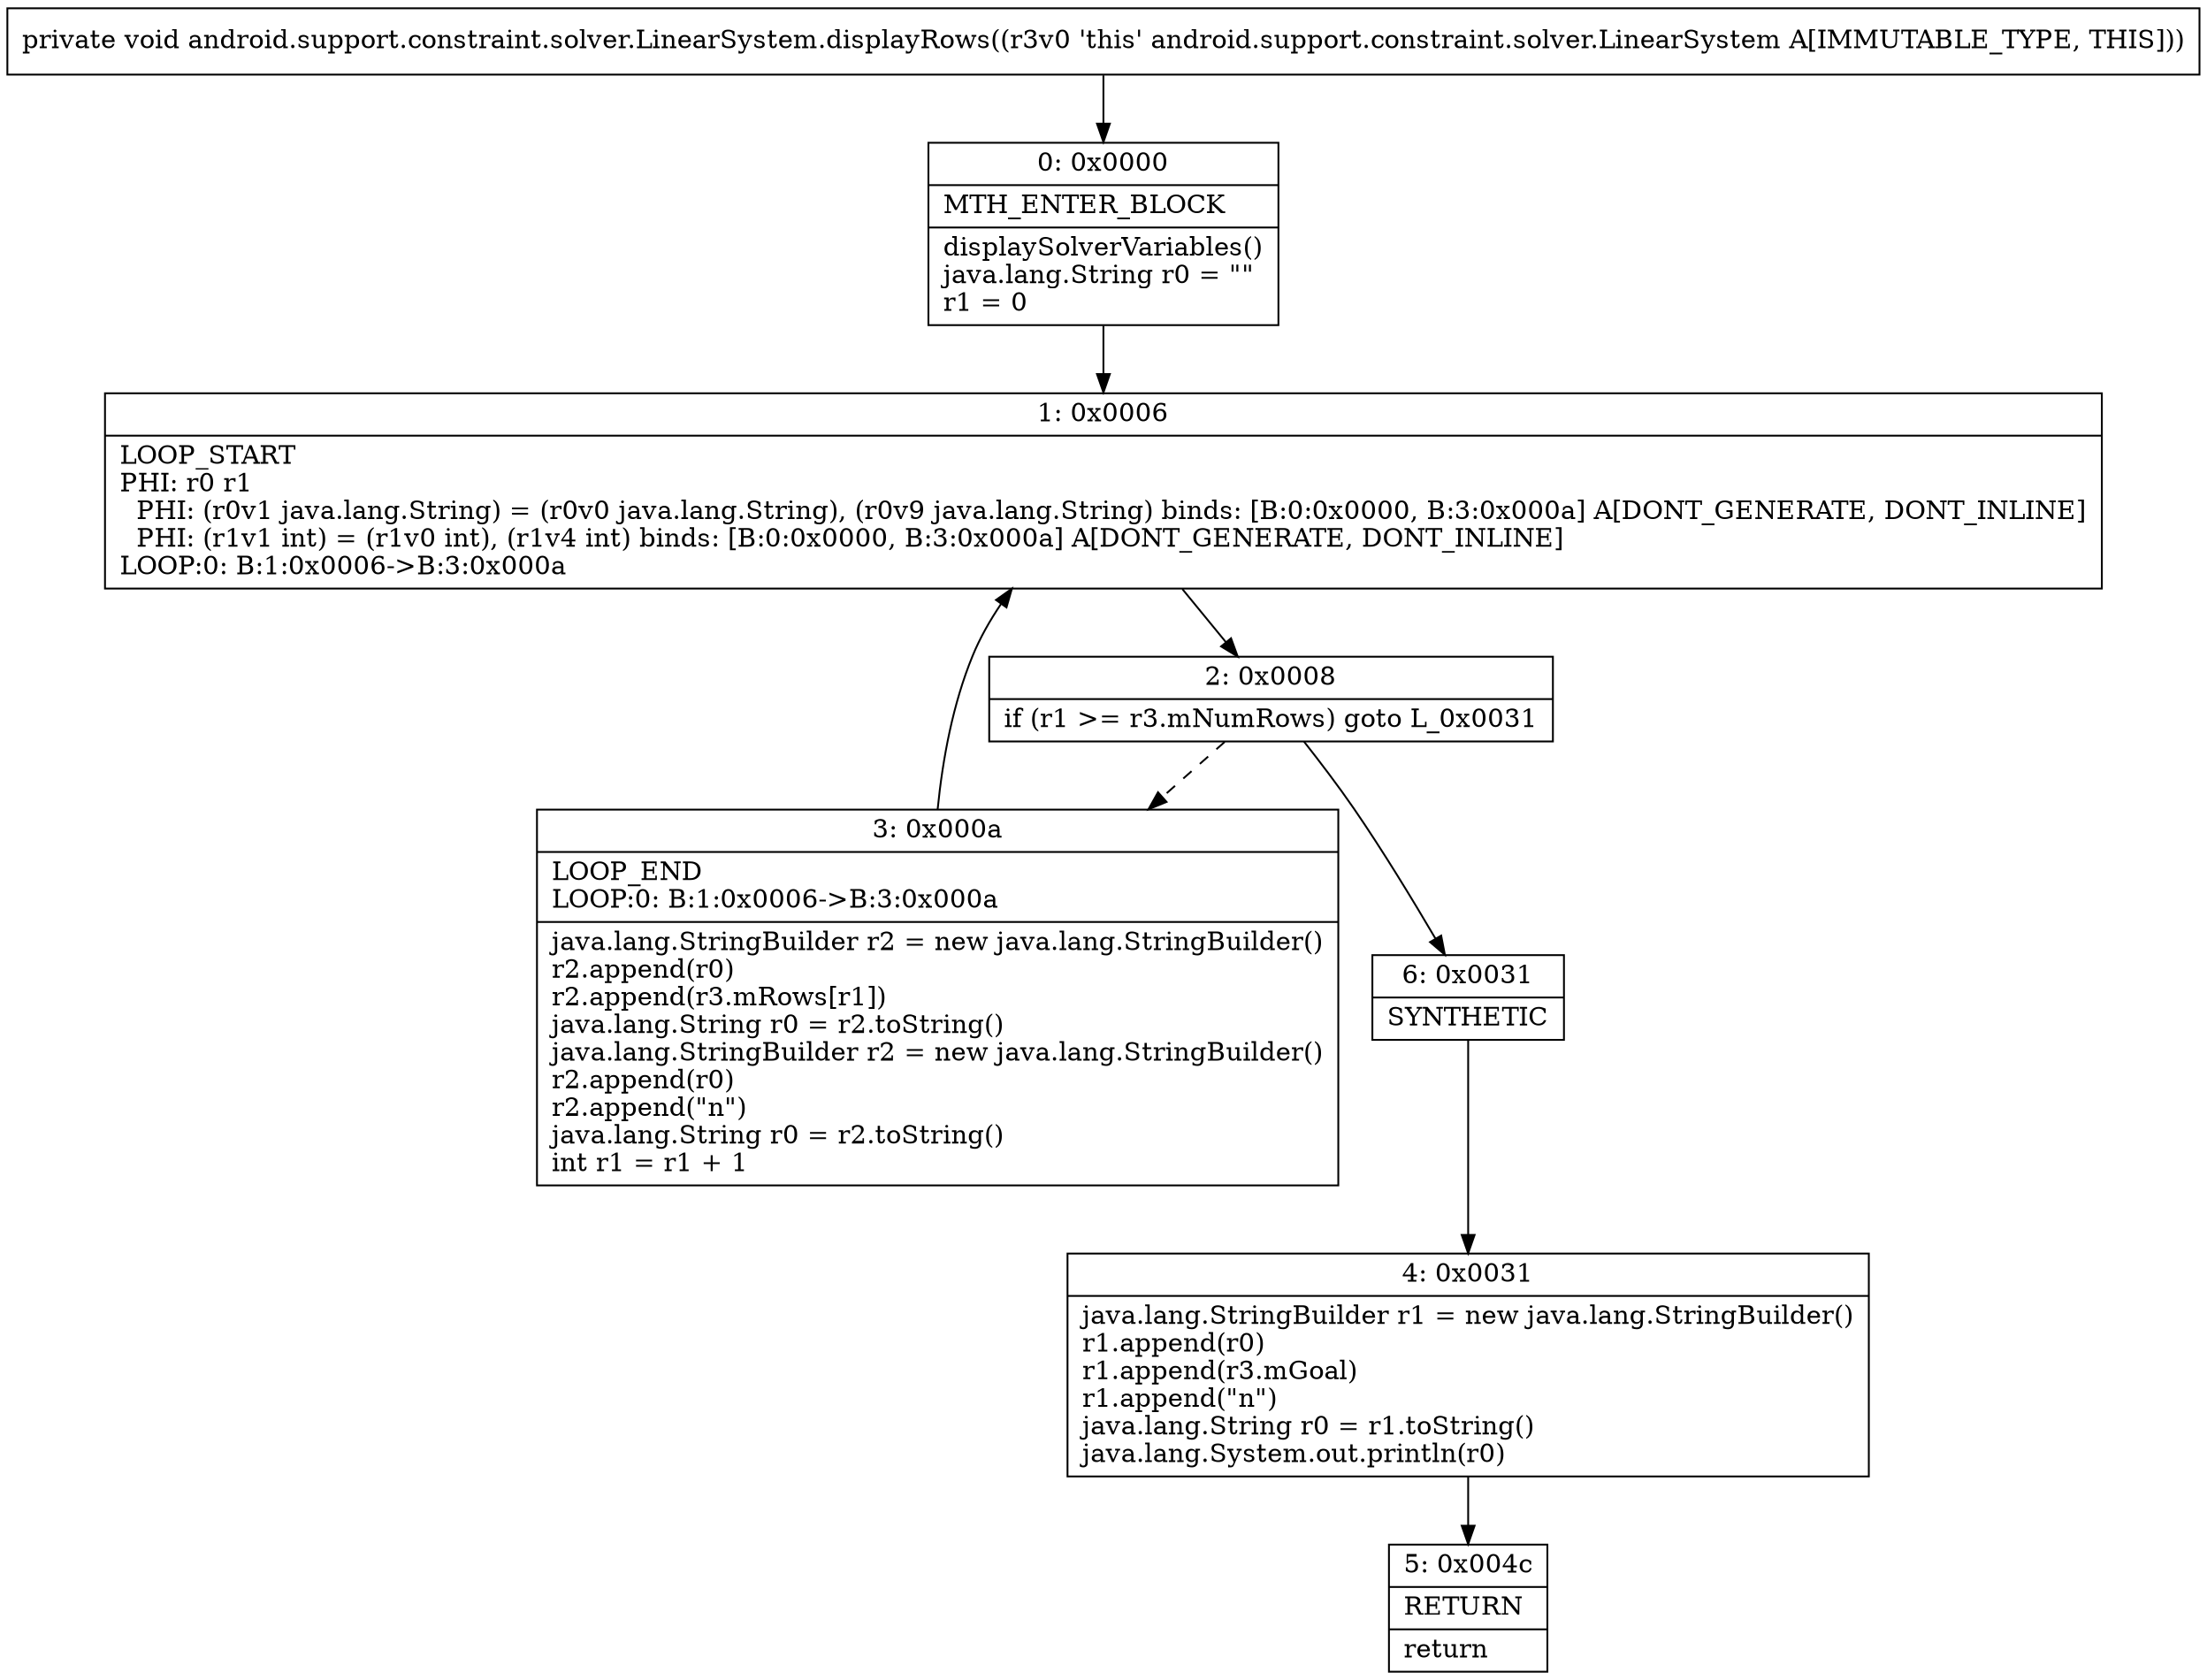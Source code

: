 digraph "CFG forandroid.support.constraint.solver.LinearSystem.displayRows()V" {
Node_0 [shape=record,label="{0\:\ 0x0000|MTH_ENTER_BLOCK\l|displaySolverVariables()\ljava.lang.String r0 = \"\"\lr1 = 0\l}"];
Node_1 [shape=record,label="{1\:\ 0x0006|LOOP_START\lPHI: r0 r1 \l  PHI: (r0v1 java.lang.String) = (r0v0 java.lang.String), (r0v9 java.lang.String) binds: [B:0:0x0000, B:3:0x000a] A[DONT_GENERATE, DONT_INLINE]\l  PHI: (r1v1 int) = (r1v0 int), (r1v4 int) binds: [B:0:0x0000, B:3:0x000a] A[DONT_GENERATE, DONT_INLINE]\lLOOP:0: B:1:0x0006\-\>B:3:0x000a\l}"];
Node_2 [shape=record,label="{2\:\ 0x0008|if (r1 \>= r3.mNumRows) goto L_0x0031\l}"];
Node_3 [shape=record,label="{3\:\ 0x000a|LOOP_END\lLOOP:0: B:1:0x0006\-\>B:3:0x000a\l|java.lang.StringBuilder r2 = new java.lang.StringBuilder()\lr2.append(r0)\lr2.append(r3.mRows[r1])\ljava.lang.String r0 = r2.toString()\ljava.lang.StringBuilder r2 = new java.lang.StringBuilder()\lr2.append(r0)\lr2.append(\"n\")\ljava.lang.String r0 = r2.toString()\lint r1 = r1 + 1\l}"];
Node_4 [shape=record,label="{4\:\ 0x0031|java.lang.StringBuilder r1 = new java.lang.StringBuilder()\lr1.append(r0)\lr1.append(r3.mGoal)\lr1.append(\"n\")\ljava.lang.String r0 = r1.toString()\ljava.lang.System.out.println(r0)\l}"];
Node_5 [shape=record,label="{5\:\ 0x004c|RETURN\l|return\l}"];
Node_6 [shape=record,label="{6\:\ 0x0031|SYNTHETIC\l}"];
MethodNode[shape=record,label="{private void android.support.constraint.solver.LinearSystem.displayRows((r3v0 'this' android.support.constraint.solver.LinearSystem A[IMMUTABLE_TYPE, THIS])) }"];
MethodNode -> Node_0;
Node_0 -> Node_1;
Node_1 -> Node_2;
Node_2 -> Node_3[style=dashed];
Node_2 -> Node_6;
Node_3 -> Node_1;
Node_4 -> Node_5;
Node_6 -> Node_4;
}

